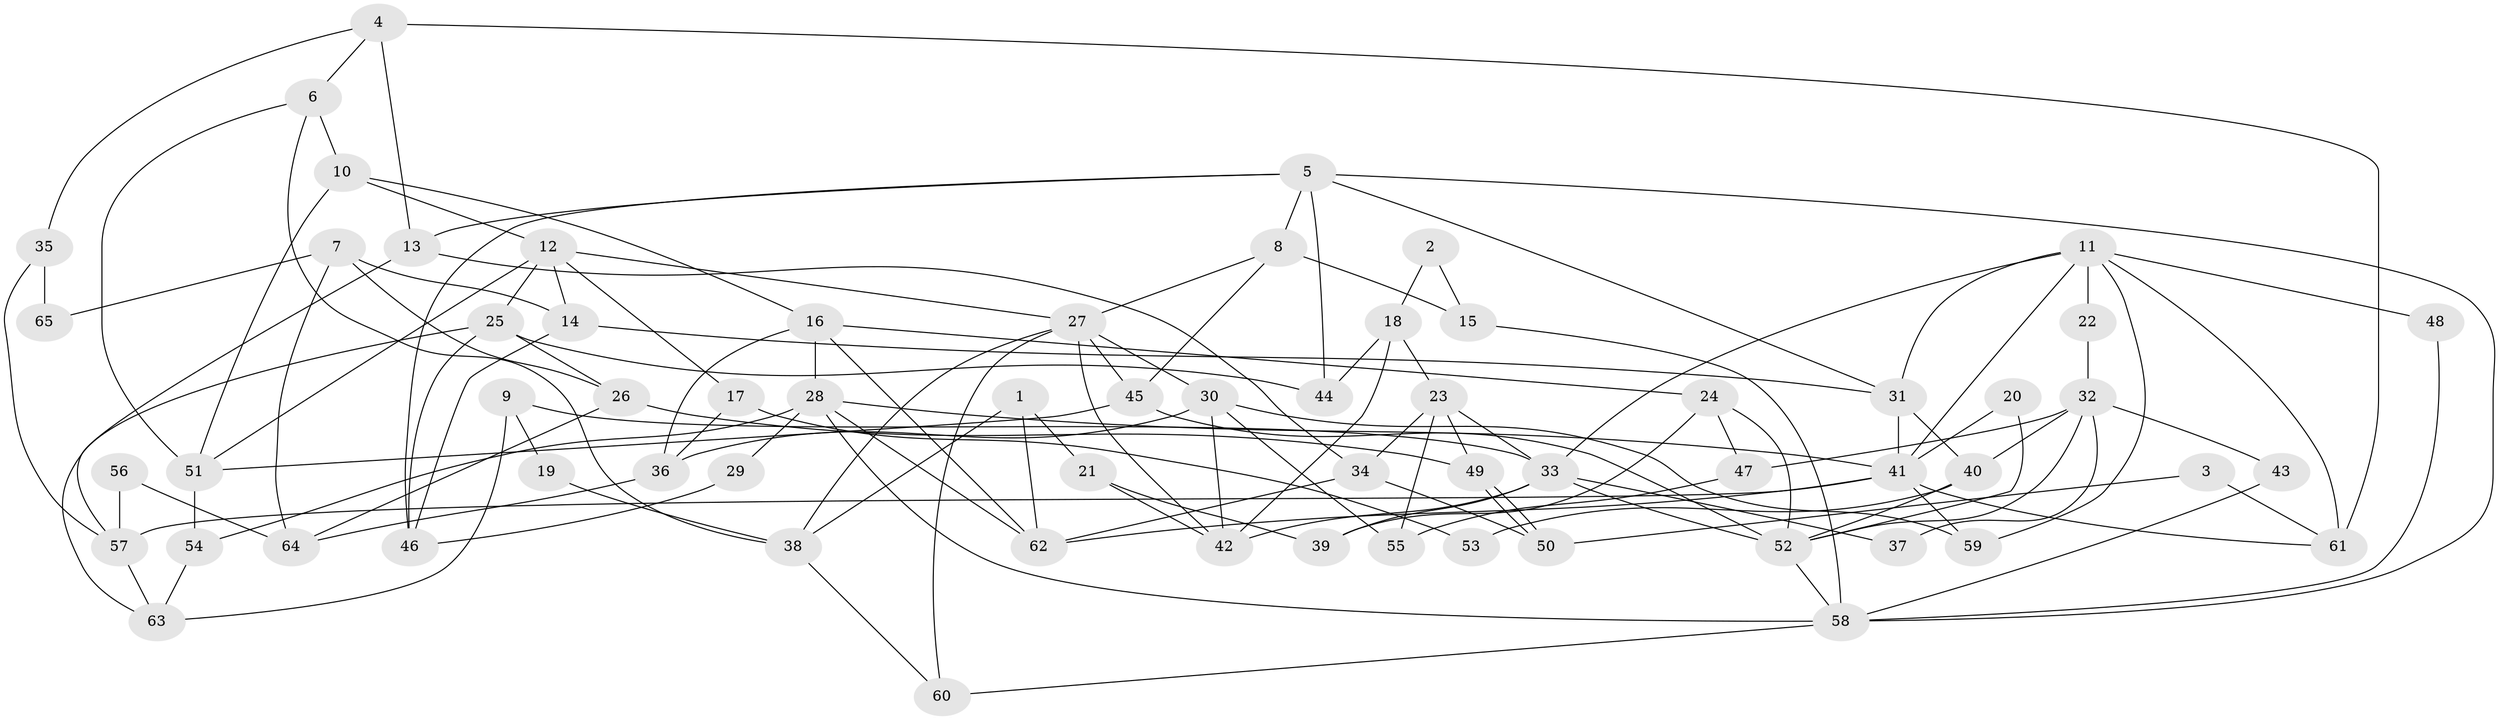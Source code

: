 // coarse degree distribution, {8: 0.15384615384615385, 5: 0.15384615384615385, 2: 0.19230769230769232, 10: 0.038461538461538464, 6: 0.07692307692307693, 11: 0.07692307692307693, 7: 0.07692307692307693, 4: 0.07692307692307693, 3: 0.15384615384615385}
// Generated by graph-tools (version 1.1) at 2025/19/03/04/25 18:19:01]
// undirected, 65 vertices, 130 edges
graph export_dot {
graph [start="1"]
  node [color=gray90,style=filled];
  1;
  2;
  3;
  4;
  5;
  6;
  7;
  8;
  9;
  10;
  11;
  12;
  13;
  14;
  15;
  16;
  17;
  18;
  19;
  20;
  21;
  22;
  23;
  24;
  25;
  26;
  27;
  28;
  29;
  30;
  31;
  32;
  33;
  34;
  35;
  36;
  37;
  38;
  39;
  40;
  41;
  42;
  43;
  44;
  45;
  46;
  47;
  48;
  49;
  50;
  51;
  52;
  53;
  54;
  55;
  56;
  57;
  58;
  59;
  60;
  61;
  62;
  63;
  64;
  65;
  1 -- 62;
  1 -- 38;
  1 -- 21;
  2 -- 15;
  2 -- 18;
  3 -- 61;
  3 -- 50;
  4 -- 6;
  4 -- 13;
  4 -- 35;
  4 -- 61;
  5 -- 58;
  5 -- 31;
  5 -- 8;
  5 -- 13;
  5 -- 44;
  5 -- 46;
  6 -- 10;
  6 -- 51;
  6 -- 38;
  7 -- 26;
  7 -- 14;
  7 -- 64;
  7 -- 65;
  8 -- 45;
  8 -- 15;
  8 -- 27;
  9 -- 63;
  9 -- 33;
  9 -- 19;
  10 -- 12;
  10 -- 16;
  10 -- 51;
  11 -- 61;
  11 -- 31;
  11 -- 22;
  11 -- 33;
  11 -- 41;
  11 -- 48;
  11 -- 59;
  12 -- 27;
  12 -- 51;
  12 -- 14;
  12 -- 17;
  12 -- 25;
  13 -- 34;
  13 -- 57;
  14 -- 46;
  14 -- 31;
  15 -- 58;
  16 -- 62;
  16 -- 28;
  16 -- 24;
  16 -- 36;
  17 -- 36;
  17 -- 53;
  18 -- 23;
  18 -- 42;
  18 -- 44;
  19 -- 38;
  20 -- 52;
  20 -- 41;
  21 -- 39;
  21 -- 42;
  22 -- 32;
  23 -- 49;
  23 -- 33;
  23 -- 34;
  23 -- 55;
  24 -- 52;
  24 -- 39;
  24 -- 47;
  25 -- 44;
  25 -- 26;
  25 -- 46;
  25 -- 63;
  26 -- 64;
  26 -- 49;
  27 -- 42;
  27 -- 30;
  27 -- 38;
  27 -- 45;
  27 -- 60;
  28 -- 58;
  28 -- 41;
  28 -- 29;
  28 -- 54;
  28 -- 62;
  29 -- 46;
  30 -- 59;
  30 -- 36;
  30 -- 42;
  30 -- 55;
  31 -- 41;
  31 -- 40;
  32 -- 47;
  32 -- 52;
  32 -- 37;
  32 -- 40;
  32 -- 43;
  33 -- 42;
  33 -- 37;
  33 -- 39;
  33 -- 52;
  34 -- 62;
  34 -- 50;
  35 -- 57;
  35 -- 65;
  36 -- 64;
  38 -- 60;
  40 -- 52;
  40 -- 53;
  41 -- 57;
  41 -- 59;
  41 -- 61;
  41 -- 62;
  43 -- 58;
  45 -- 52;
  45 -- 51;
  47 -- 55;
  48 -- 58;
  49 -- 50;
  49 -- 50;
  51 -- 54;
  52 -- 58;
  54 -- 63;
  56 -- 64;
  56 -- 57;
  57 -- 63;
  58 -- 60;
}
